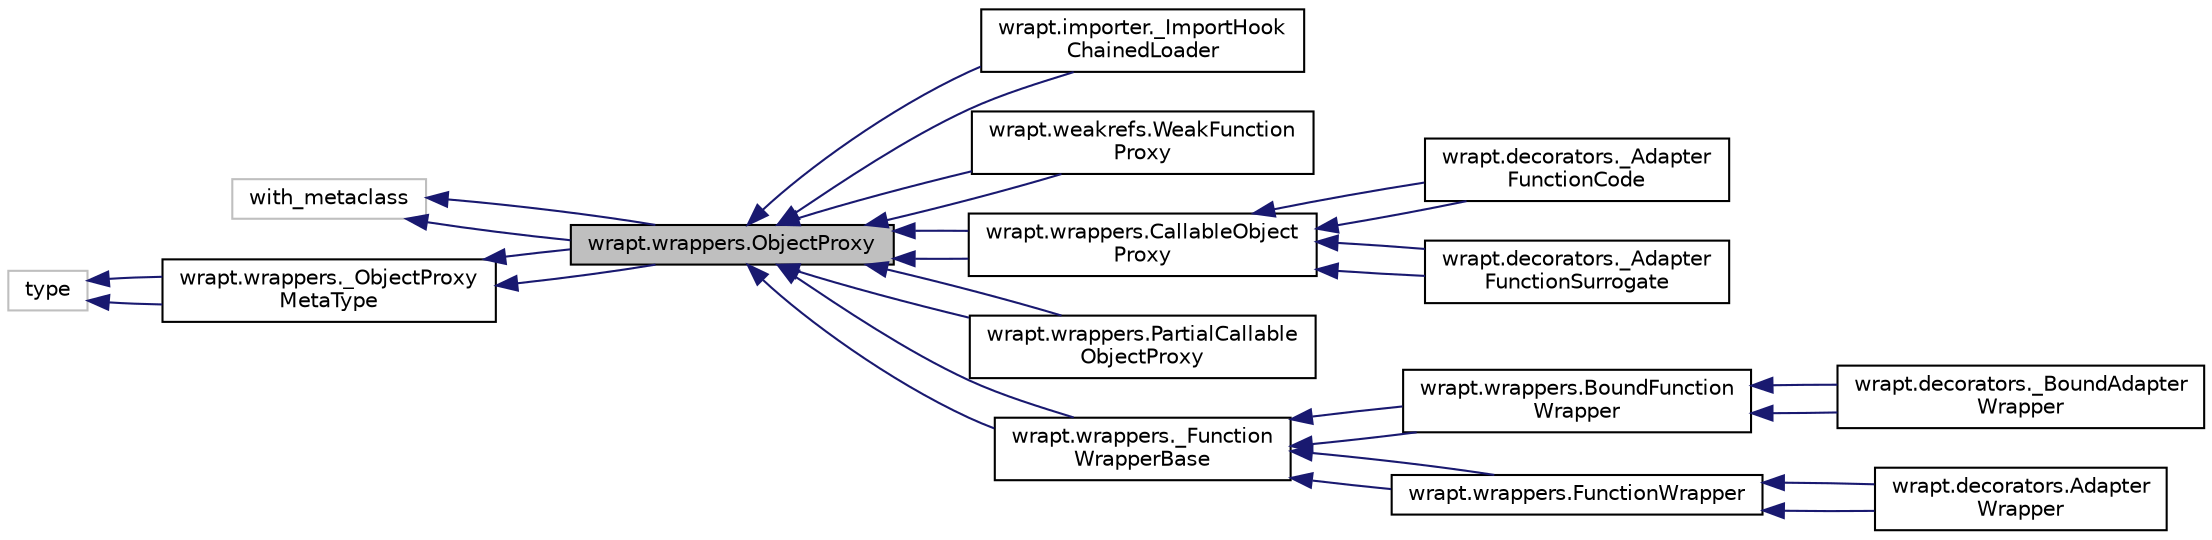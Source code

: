 digraph "wrapt.wrappers.ObjectProxy"
{
 // LATEX_PDF_SIZE
  edge [fontname="Helvetica",fontsize="10",labelfontname="Helvetica",labelfontsize="10"];
  node [fontname="Helvetica",fontsize="10",shape=record];
  rankdir="LR";
  Node1 [label="wrapt.wrappers.ObjectProxy",height=0.2,width=0.4,color="black", fillcolor="grey75", style="filled", fontcolor="black",tooltip=" "];
  Node2 -> Node1 [dir="back",color="midnightblue",fontsize="10",style="solid",fontname="Helvetica"];
  Node2 [label="with_metaclass",height=0.2,width=0.4,color="grey75", fillcolor="white", style="filled",tooltip=" "];
  Node3 -> Node1 [dir="back",color="midnightblue",fontsize="10",style="solid",fontname="Helvetica"];
  Node3 [label="wrapt.wrappers._ObjectProxy\lMetaType",height=0.2,width=0.4,color="black", fillcolor="white", style="filled",URL="$classwrapt_1_1wrappers_1_1__ObjectProxyMetaType.html",tooltip=" "];
  Node4 -> Node3 [dir="back",color="midnightblue",fontsize="10",style="solid",fontname="Helvetica"];
  Node4 [label="type",height=0.2,width=0.4,color="grey75", fillcolor="white", style="filled",tooltip=" "];
  Node4 -> Node3 [dir="back",color="midnightblue",fontsize="10",style="solid",fontname="Helvetica"];
  Node2 -> Node1 [dir="back",color="midnightblue",fontsize="10",style="solid",fontname="Helvetica"];
  Node3 -> Node1 [dir="back",color="midnightblue",fontsize="10",style="solid",fontname="Helvetica"];
  Node1 -> Node5 [dir="back",color="midnightblue",fontsize="10",style="solid",fontname="Helvetica"];
  Node5 [label="wrapt.importer._ImportHook\lChainedLoader",height=0.2,width=0.4,color="black", fillcolor="white", style="filled",URL="$classwrapt_1_1importer_1_1__ImportHookChainedLoader.html",tooltip=" "];
  Node1 -> Node5 [dir="back",color="midnightblue",fontsize="10",style="solid",fontname="Helvetica"];
  Node1 -> Node6 [dir="back",color="midnightblue",fontsize="10",style="solid",fontname="Helvetica"];
  Node6 [label="wrapt.weakrefs.WeakFunction\lProxy",height=0.2,width=0.4,color="black", fillcolor="white", style="filled",URL="$classwrapt_1_1weakrefs_1_1WeakFunctionProxy.html",tooltip=" "];
  Node1 -> Node6 [dir="back",color="midnightblue",fontsize="10",style="solid",fontname="Helvetica"];
  Node1 -> Node7 [dir="back",color="midnightblue",fontsize="10",style="solid",fontname="Helvetica"];
  Node7 [label="wrapt.wrappers.CallableObject\lProxy",height=0.2,width=0.4,color="black", fillcolor="white", style="filled",URL="$classwrapt_1_1wrappers_1_1CallableObjectProxy.html",tooltip=" "];
  Node7 -> Node8 [dir="back",color="midnightblue",fontsize="10",style="solid",fontname="Helvetica"];
  Node8 [label="wrapt.decorators._Adapter\lFunctionCode",height=0.2,width=0.4,color="black", fillcolor="white", style="filled",URL="$classwrapt_1_1decorators_1_1__AdapterFunctionCode.html",tooltip=" "];
  Node7 -> Node8 [dir="back",color="midnightblue",fontsize="10",style="solid",fontname="Helvetica"];
  Node7 -> Node9 [dir="back",color="midnightblue",fontsize="10",style="solid",fontname="Helvetica"];
  Node9 [label="wrapt.decorators._Adapter\lFunctionSurrogate",height=0.2,width=0.4,color="black", fillcolor="white", style="filled",URL="$classwrapt_1_1decorators_1_1__AdapterFunctionSurrogate.html",tooltip=" "];
  Node7 -> Node9 [dir="back",color="midnightblue",fontsize="10",style="solid",fontname="Helvetica"];
  Node1 -> Node7 [dir="back",color="midnightblue",fontsize="10",style="solid",fontname="Helvetica"];
  Node1 -> Node10 [dir="back",color="midnightblue",fontsize="10",style="solid",fontname="Helvetica"];
  Node10 [label="wrapt.wrappers.PartialCallable\lObjectProxy",height=0.2,width=0.4,color="black", fillcolor="white", style="filled",URL="$classwrapt_1_1wrappers_1_1PartialCallableObjectProxy.html",tooltip=" "];
  Node1 -> Node10 [dir="back",color="midnightblue",fontsize="10",style="solid",fontname="Helvetica"];
  Node1 -> Node11 [dir="back",color="midnightblue",fontsize="10",style="solid",fontname="Helvetica"];
  Node11 [label="wrapt.wrappers._Function\lWrapperBase",height=0.2,width=0.4,color="black", fillcolor="white", style="filled",URL="$classwrapt_1_1wrappers_1_1__FunctionWrapperBase.html",tooltip=" "];
  Node11 -> Node12 [dir="back",color="midnightblue",fontsize="10",style="solid",fontname="Helvetica"];
  Node12 [label="wrapt.wrappers.BoundFunction\lWrapper",height=0.2,width=0.4,color="black", fillcolor="white", style="filled",URL="$classwrapt_1_1wrappers_1_1BoundFunctionWrapper.html",tooltip=" "];
  Node12 -> Node13 [dir="back",color="midnightblue",fontsize="10",style="solid",fontname="Helvetica"];
  Node13 [label="wrapt.decorators._BoundAdapter\lWrapper",height=0.2,width=0.4,color="black", fillcolor="white", style="filled",URL="$classwrapt_1_1decorators_1_1__BoundAdapterWrapper.html",tooltip=" "];
  Node12 -> Node13 [dir="back",color="midnightblue",fontsize="10",style="solid",fontname="Helvetica"];
  Node11 -> Node12 [dir="back",color="midnightblue",fontsize="10",style="solid",fontname="Helvetica"];
  Node11 -> Node14 [dir="back",color="midnightblue",fontsize="10",style="solid",fontname="Helvetica"];
  Node14 [label="wrapt.wrappers.FunctionWrapper",height=0.2,width=0.4,color="black", fillcolor="white", style="filled",URL="$classwrapt_1_1wrappers_1_1FunctionWrapper.html",tooltip=" "];
  Node14 -> Node15 [dir="back",color="midnightblue",fontsize="10",style="solid",fontname="Helvetica"];
  Node15 [label="wrapt.decorators.Adapter\lWrapper",height=0.2,width=0.4,color="black", fillcolor="white", style="filled",URL="$classwrapt_1_1decorators_1_1AdapterWrapper.html",tooltip=" "];
  Node14 -> Node15 [dir="back",color="midnightblue",fontsize="10",style="solid",fontname="Helvetica"];
  Node11 -> Node14 [dir="back",color="midnightblue",fontsize="10",style="solid",fontname="Helvetica"];
  Node1 -> Node11 [dir="back",color="midnightblue",fontsize="10",style="solid",fontname="Helvetica"];
}
